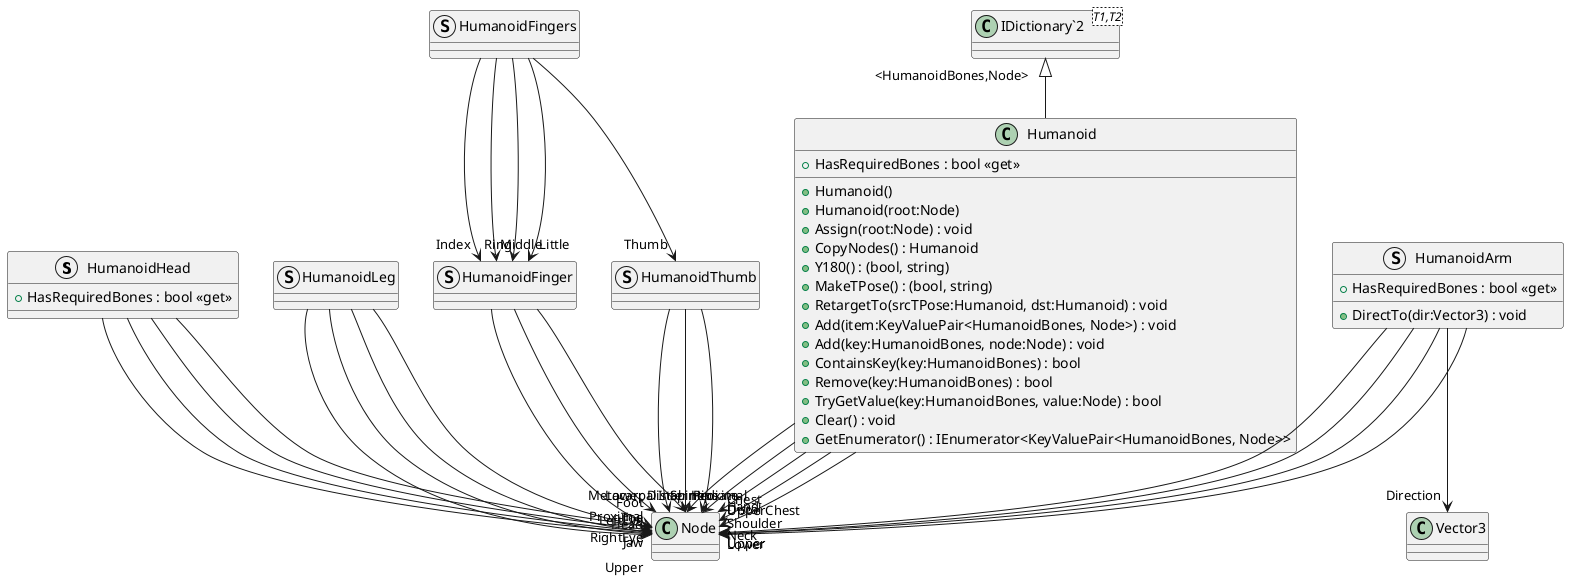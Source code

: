 @startuml
struct HumanoidHead {
    + HasRequiredBones : bool <<get>>
}
struct HumanoidArm {
    + HasRequiredBones : bool <<get>>
    + DirectTo(dir:Vector3) : void
}
struct HumanoidLeg {
}
struct HumanoidFinger {
}
struct HumanoidThumb {
}
struct HumanoidFingers {
}
class Humanoid {
    + HasRequiredBones : bool <<get>>
    + Humanoid()
    + Humanoid(root:Node)
    + Assign(root:Node) : void
    + CopyNodes() : Humanoid
    + Y180() : (bool, string)
    + MakeTPose() : (bool, string)
    + RetargetTo(srcTPose:Humanoid, dst:Humanoid) : void
    + Add(item:KeyValuePair<HumanoidBones, Node>) : void
    + Add(key:HumanoidBones, node:Node) : void
    + ContainsKey(key:HumanoidBones) : bool
    + Remove(key:HumanoidBones) : bool
    + TryGetValue(key:HumanoidBones, value:Node) : bool
    + Clear() : void
    + GetEnumerator() : IEnumerator<KeyValuePair<HumanoidBones, Node>>
}
class "IDictionary`2"<T1,T2> {
}
HumanoidHead --> "Head" Node
HumanoidHead --> "Jaw" Node
HumanoidHead --> "LeftEye" Node
HumanoidHead --> "RightEye" Node
HumanoidArm --> "Shoulder" Node
HumanoidArm --> "Upper" Node
HumanoidArm --> "Lower" Node
HumanoidArm --> "Hand" Node
HumanoidArm --> "Direction" Vector3
HumanoidLeg --> "Upper" Node
HumanoidLeg --> "Lower" Node
HumanoidLeg --> "Foot" Node
HumanoidLeg --> "Toe" Node
HumanoidFinger --> "Proximal" Node
HumanoidFinger --> "Intermediate" Node
HumanoidFinger --> "Distal" Node
HumanoidThumb --> "Metacarpal" Node
HumanoidThumb --> "Proximal" Node
HumanoidThumb --> "Distal" Node
HumanoidFingers --> "Thumb" HumanoidThumb
HumanoidFingers --> "Index" HumanoidFinger
HumanoidFingers --> "Middle" HumanoidFinger
HumanoidFingers --> "Ring" HumanoidFinger
HumanoidFingers --> "Little" HumanoidFinger
"IDictionary`2" "<HumanoidBones,Node>" <|-- Humanoid
Humanoid --> "Hips" Node
Humanoid --> "Spine" Node
Humanoid --> "Chest" Node
Humanoid --> "UpperChest" Node
Humanoid --> "Neck" Node
@enduml
